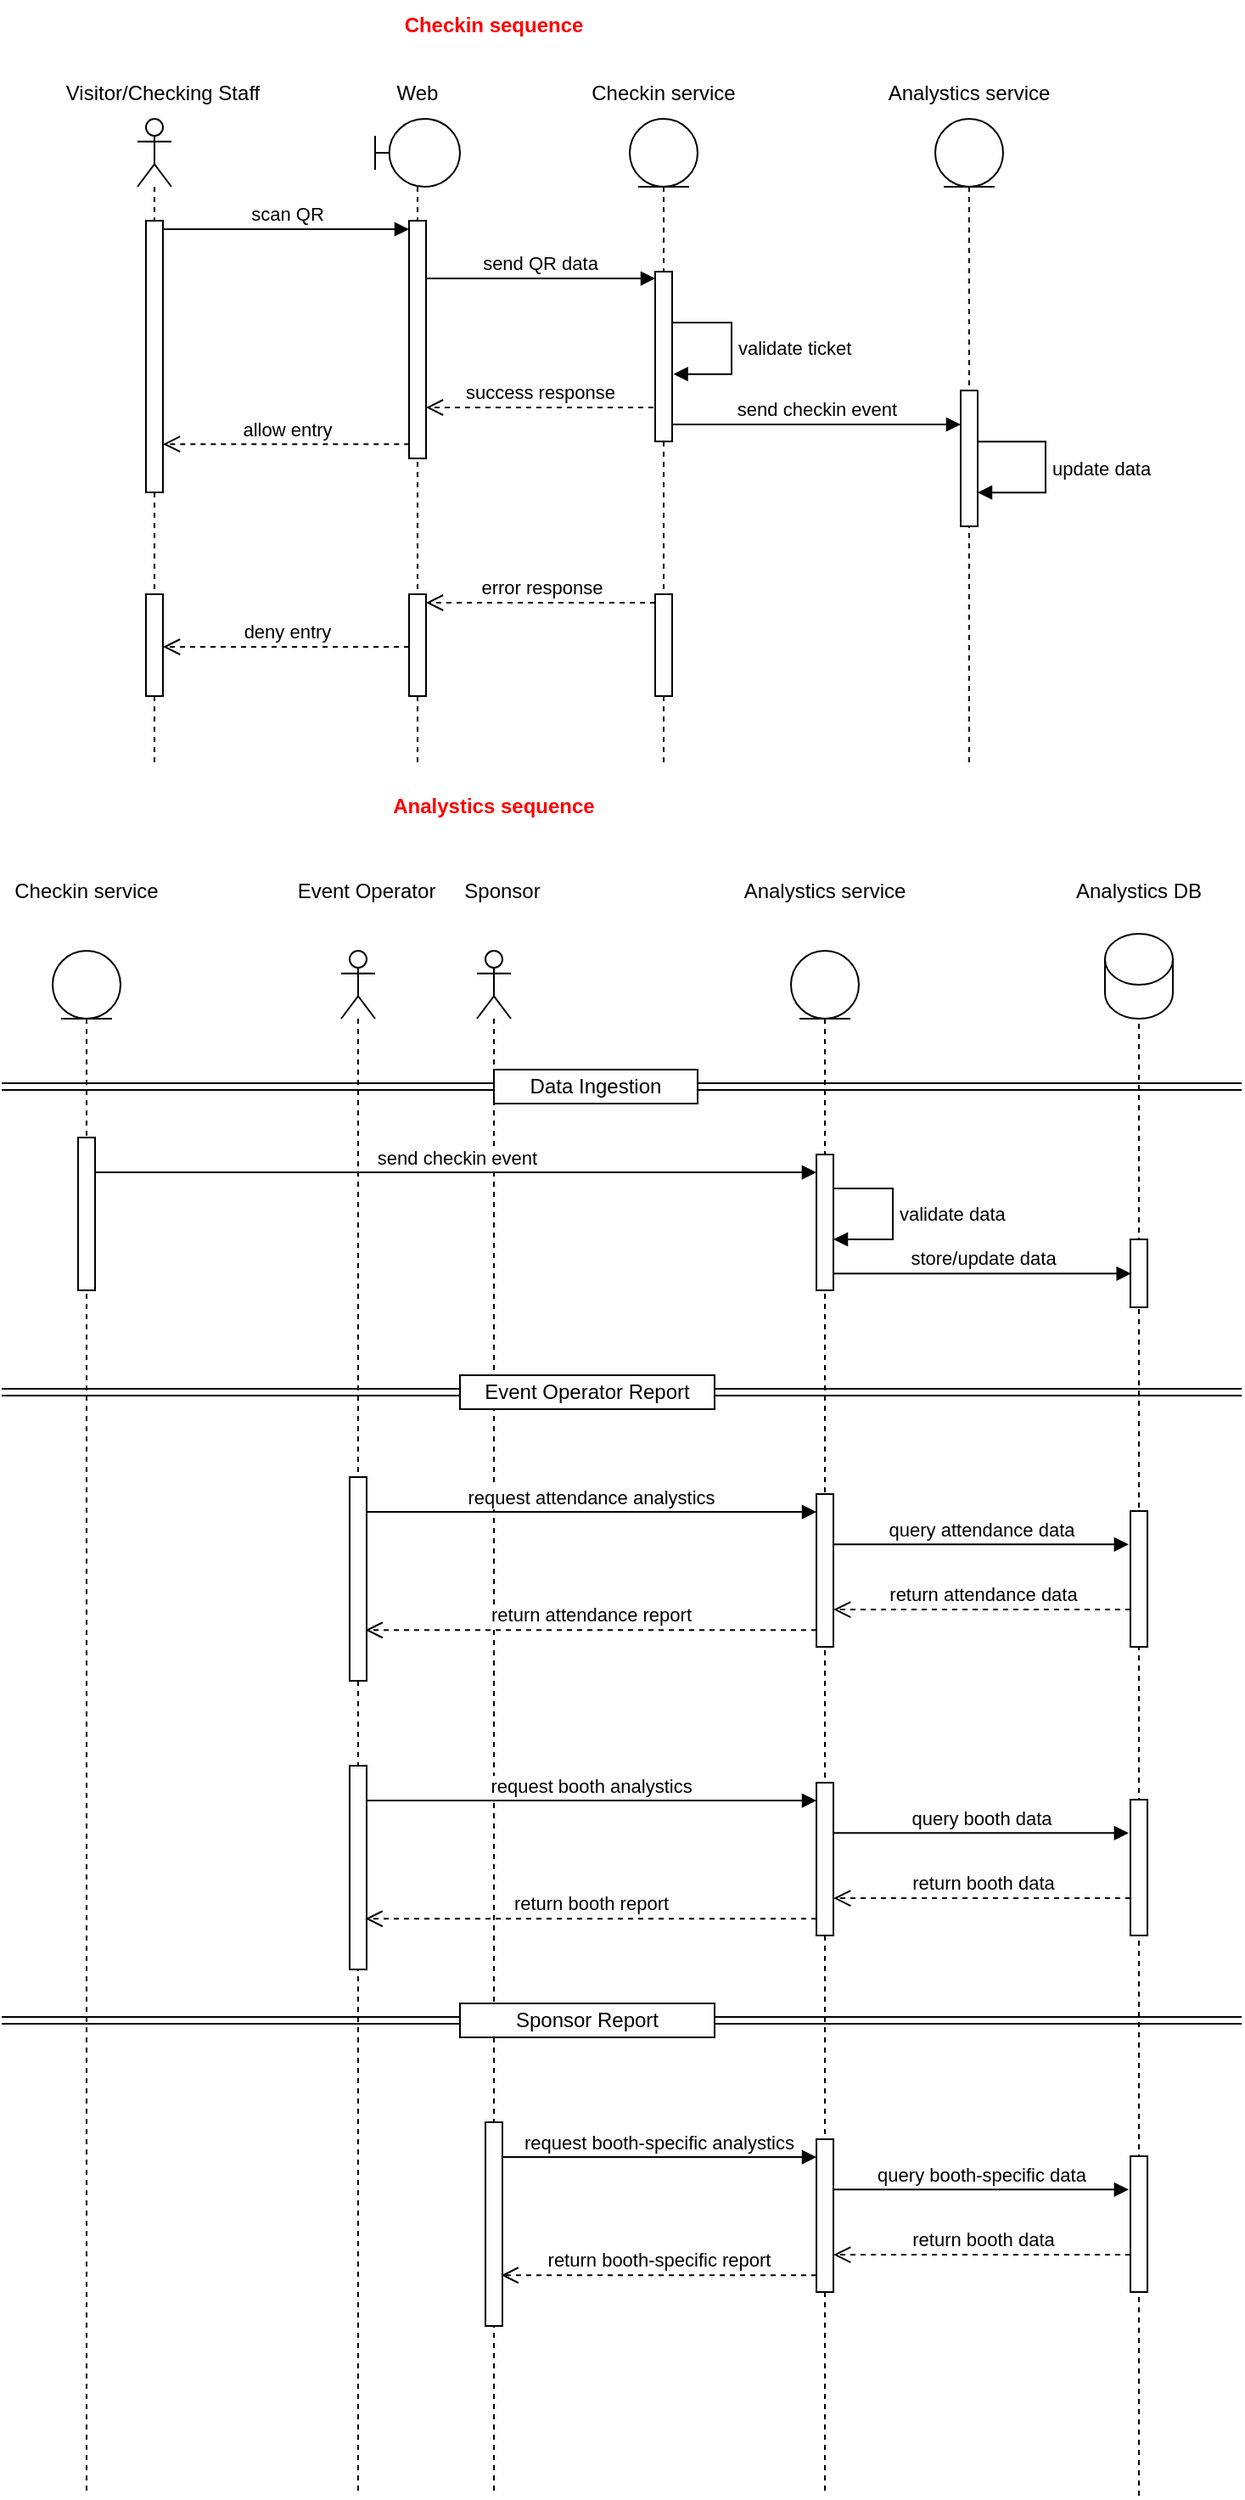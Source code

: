 <mxfile version="24.7.17">
  <diagram name="Trang-1" id="wX4QmnhliXkfDA_kfqOY">
    <mxGraphModel dx="896" dy="523" grid="1" gridSize="10" guides="1" tooltips="1" connect="1" arrows="1" fold="1" page="1" pageScale="1" pageWidth="850" pageHeight="1100" math="0" shadow="0">
      <root>
        <mxCell id="0" />
        <mxCell id="1" parent="0" />
        <mxCell id="7EL8LbDnprqv0HBP9oy3-5" value="" style="shape=umlLifeline;perimeter=lifelinePerimeter;whiteSpace=wrap;html=1;container=1;dropTarget=0;collapsible=0;recursiveResize=0;outlineConnect=0;portConstraint=eastwest;newEdgeStyle={&quot;curved&quot;:0,&quot;rounded&quot;:0};participant=umlActor;size=40;" parent="1" vertex="1">
          <mxGeometry x="110" y="80" width="20" height="380" as="geometry" />
        </mxCell>
        <mxCell id="7EL8LbDnprqv0HBP9oy3-11" value="" style="html=1;points=[[0,0,0,0,5],[0,1,0,0,-5],[1,0,0,0,5],[1,1,0,0,-5]];perimeter=orthogonalPerimeter;outlineConnect=0;targetShapes=umlLifeline;portConstraint=eastwest;newEdgeStyle={&quot;curved&quot;:0,&quot;rounded&quot;:0};" parent="7EL8LbDnprqv0HBP9oy3-5" vertex="1">
          <mxGeometry x="5" y="60" width="10" height="160" as="geometry" />
        </mxCell>
        <mxCell id="7EL8LbDnprqv0HBP9oy3-31" value="" style="html=1;points=[[0,0,0,0,5],[0,1,0,0,-5],[1,0,0,0,5],[1,1,0,0,-5]];perimeter=orthogonalPerimeter;outlineConnect=0;targetShapes=umlLifeline;portConstraint=eastwest;newEdgeStyle={&quot;curved&quot;:0,&quot;rounded&quot;:0};" parent="7EL8LbDnprqv0HBP9oy3-5" vertex="1">
          <mxGeometry x="5" y="280" width="10" height="60" as="geometry" />
        </mxCell>
        <mxCell id="7EL8LbDnprqv0HBP9oy3-6" value="Visitor/Checking Staff" style="text;strokeColor=none;align=center;fillColor=none;html=1;verticalAlign=middle;whiteSpace=wrap;rounded=0;" parent="1" vertex="1">
          <mxGeometry x="60" y="50" width="130" height="30" as="geometry" />
        </mxCell>
        <mxCell id="7EL8LbDnprqv0HBP9oy3-9" value="" style="shape=umlLifeline;perimeter=lifelinePerimeter;whiteSpace=wrap;html=1;container=1;dropTarget=0;collapsible=0;recursiveResize=0;outlineConnect=0;portConstraint=eastwest;newEdgeStyle={&quot;curved&quot;:0,&quot;rounded&quot;:0};participant=umlBoundary;" parent="1" vertex="1">
          <mxGeometry x="250" y="80" width="50" height="380" as="geometry" />
        </mxCell>
        <mxCell id="7EL8LbDnprqv0HBP9oy3-12" value="" style="html=1;points=[[0,0,0,0,5],[0,1,0,0,-5],[1,0,0,0,5],[1,1,0,0,-5]];perimeter=orthogonalPerimeter;outlineConnect=0;targetShapes=umlLifeline;portConstraint=eastwest;newEdgeStyle={&quot;curved&quot;:0,&quot;rounded&quot;:0};" parent="7EL8LbDnprqv0HBP9oy3-9" vertex="1">
          <mxGeometry x="20" y="60" width="10" height="140" as="geometry" />
        </mxCell>
        <mxCell id="7EL8LbDnprqv0HBP9oy3-29" value="" style="html=1;points=[[0,0,0,0,5],[0,1,0,0,-5],[1,0,0,0,5],[1,1,0,0,-5]];perimeter=orthogonalPerimeter;outlineConnect=0;targetShapes=umlLifeline;portConstraint=eastwest;newEdgeStyle={&quot;curved&quot;:0,&quot;rounded&quot;:0};" parent="7EL8LbDnprqv0HBP9oy3-9" vertex="1">
          <mxGeometry x="20" y="280" width="10" height="60" as="geometry" />
        </mxCell>
        <mxCell id="7EL8LbDnprqv0HBP9oy3-10" value="Web" style="text;strokeColor=none;align=center;fillColor=none;html=1;verticalAlign=middle;whiteSpace=wrap;rounded=0;" parent="1" vertex="1">
          <mxGeometry x="245" y="50" width="60" height="30" as="geometry" />
        </mxCell>
        <mxCell id="7EL8LbDnprqv0HBP9oy3-13" value="scan QR" style="html=1;verticalAlign=bottom;endArrow=block;curved=0;rounded=0;entryX=0;entryY=0;entryDx=0;entryDy=5;entryPerimeter=0;exitX=1;exitY=0;exitDx=0;exitDy=5;exitPerimeter=0;" parent="1" source="7EL8LbDnprqv0HBP9oy3-11" target="7EL8LbDnprqv0HBP9oy3-12" edge="1">
          <mxGeometry width="80" relative="1" as="geometry">
            <mxPoint x="160" y="160" as="sourcePoint" />
            <mxPoint x="240" y="160" as="targetPoint" />
          </mxGeometry>
        </mxCell>
        <mxCell id="7EL8LbDnprqv0HBP9oy3-14" value="" style="shape=umlLifeline;perimeter=lifelinePerimeter;whiteSpace=wrap;html=1;container=1;dropTarget=0;collapsible=0;recursiveResize=0;outlineConnect=0;portConstraint=eastwest;newEdgeStyle={&quot;curved&quot;:0,&quot;rounded&quot;:0};participant=umlEntity;" parent="1" vertex="1">
          <mxGeometry x="400" y="80" width="40" height="380" as="geometry" />
        </mxCell>
        <mxCell id="7EL8LbDnprqv0HBP9oy3-17" value="" style="html=1;points=[[0,0,0,0,5],[0,1,0,0,-5],[1,0,0,0,5],[1,1,0,0,-5]];perimeter=orthogonalPerimeter;outlineConnect=0;targetShapes=umlLifeline;portConstraint=eastwest;newEdgeStyle={&quot;curved&quot;:0,&quot;rounded&quot;:0};" parent="7EL8LbDnprqv0HBP9oy3-14" vertex="1">
          <mxGeometry x="15" y="90" width="10" height="100" as="geometry" />
        </mxCell>
        <mxCell id="7EL8LbDnprqv0HBP9oy3-28" value="" style="html=1;points=[[0,0,0,0,5],[0,1,0,0,-5],[1,0,0,0,5],[1,1,0,0,-5]];perimeter=orthogonalPerimeter;outlineConnect=0;targetShapes=umlLifeline;portConstraint=eastwest;newEdgeStyle={&quot;curved&quot;:0,&quot;rounded&quot;:0};" parent="7EL8LbDnprqv0HBP9oy3-14" vertex="1">
          <mxGeometry x="15" y="280" width="10" height="60" as="geometry" />
        </mxCell>
        <mxCell id="7EL8LbDnprqv0HBP9oy3-15" value="Checkin service" style="text;strokeColor=none;align=center;fillColor=none;html=1;verticalAlign=middle;whiteSpace=wrap;rounded=0;" parent="1" vertex="1">
          <mxGeometry x="375" y="50" width="90" height="30" as="geometry" />
        </mxCell>
        <mxCell id="7EL8LbDnprqv0HBP9oy3-16" value="send QR data" style="html=1;verticalAlign=bottom;endArrow=block;curved=0;rounded=0;exitX=0.974;exitY=0.243;exitDx=0;exitDy=0;exitPerimeter=0;" parent="1" source="7EL8LbDnprqv0HBP9oy3-12" target="7EL8LbDnprqv0HBP9oy3-17" edge="1">
          <mxGeometry width="80" relative="1" as="geometry">
            <mxPoint x="300" y="160" as="sourcePoint" />
            <mxPoint x="380" y="160" as="targetPoint" />
          </mxGeometry>
        </mxCell>
        <mxCell id="7EL8LbDnprqv0HBP9oy3-20" value="validate ticket" style="html=1;align=left;spacingLeft=2;endArrow=block;rounded=0;edgeStyle=orthogonalEdgeStyle;curved=0;rounded=0;entryX=1.038;entryY=0.747;entryDx=0;entryDy=0;entryPerimeter=0;exitX=0.962;exitY=0.368;exitDx=0;exitDy=0;exitPerimeter=0;" parent="1" edge="1">
          <mxGeometry relative="1" as="geometry">
            <mxPoint x="425" y="200.03" as="sourcePoint" />
            <Array as="points">
              <mxPoint x="460" y="200.19" />
              <mxPoint x="460" y="230.19" />
            </Array>
            <mxPoint x="425.76" y="230.35" as="targetPoint" />
          </mxGeometry>
        </mxCell>
        <mxCell id="7EL8LbDnprqv0HBP9oy3-21" value="success response" style="html=1;verticalAlign=bottom;endArrow=open;dashed=1;endSize=8;curved=0;rounded=0;exitX=-0.1;exitY=0.897;exitDx=0;exitDy=0;exitPerimeter=0;" parent="1" edge="1">
          <mxGeometry relative="1" as="geometry">
            <mxPoint x="414" y="250.0" as="sourcePoint" />
            <mxPoint x="280" y="250.0" as="targetPoint" />
          </mxGeometry>
        </mxCell>
        <mxCell id="7EL8LbDnprqv0HBP9oy3-22" value="allow entry" style="html=1;verticalAlign=bottom;endArrow=open;dashed=1;endSize=8;curved=0;rounded=0;exitX=0.016;exitY=0.94;exitDx=0;exitDy=0;exitPerimeter=0;" parent="1" source="7EL8LbDnprqv0HBP9oy3-12" target="7EL8LbDnprqv0HBP9oy3-11" edge="1">
          <mxGeometry relative="1" as="geometry">
            <mxPoint x="220" y="270" as="sourcePoint" />
            <mxPoint x="140" y="270" as="targetPoint" />
          </mxGeometry>
        </mxCell>
        <mxCell id="7EL8LbDnprqv0HBP9oy3-23" value="" style="shape=umlLifeline;perimeter=lifelinePerimeter;whiteSpace=wrap;html=1;container=1;dropTarget=0;collapsible=0;recursiveResize=0;outlineConnect=0;portConstraint=eastwest;newEdgeStyle={&quot;curved&quot;:0,&quot;rounded&quot;:0};participant=umlEntity;" parent="1" vertex="1">
          <mxGeometry x="580" y="80" width="40" height="380" as="geometry" />
        </mxCell>
        <mxCell id="7EL8LbDnprqv0HBP9oy3-26" value="" style="html=1;points=[[0,0,0,0,5],[0,1,0,0,-5],[1,0,0,0,5],[1,1,0,0,-5]];perimeter=orthogonalPerimeter;outlineConnect=0;targetShapes=umlLifeline;portConstraint=eastwest;newEdgeStyle={&quot;curved&quot;:0,&quot;rounded&quot;:0};" parent="7EL8LbDnprqv0HBP9oy3-23" vertex="1">
          <mxGeometry x="15" y="160" width="10" height="80" as="geometry" />
        </mxCell>
        <mxCell id="7EL8LbDnprqv0HBP9oy3-27" value="update data" style="html=1;align=left;spacingLeft=2;endArrow=block;rounded=0;edgeStyle=orthogonalEdgeStyle;curved=0;rounded=0;entryX=1;entryY=0.751;entryDx=0;entryDy=0;entryPerimeter=0;exitX=1.043;exitY=0.376;exitDx=0;exitDy=0;exitPerimeter=0;" parent="7EL8LbDnprqv0HBP9oy3-23" source="7EL8LbDnprqv0HBP9oy3-26" target="7EL8LbDnprqv0HBP9oy3-26" edge="1">
          <mxGeometry relative="1" as="geometry">
            <mxPoint x="30" y="190.03" as="sourcePoint" />
            <Array as="points">
              <mxPoint x="65" y="190" />
              <mxPoint x="65" y="220" />
            </Array>
            <mxPoint x="30.76" y="220.35" as="targetPoint" />
          </mxGeometry>
        </mxCell>
        <mxCell id="7EL8LbDnprqv0HBP9oy3-24" value="Analystics service" style="text;strokeColor=none;align=center;fillColor=none;html=1;verticalAlign=middle;whiteSpace=wrap;rounded=0;" parent="1" vertex="1">
          <mxGeometry x="550" y="50" width="100" height="30" as="geometry" />
        </mxCell>
        <mxCell id="7EL8LbDnprqv0HBP9oy3-25" value="send checkin event" style="html=1;verticalAlign=bottom;endArrow=block;curved=0;rounded=0;" parent="1" edge="1">
          <mxGeometry width="80" relative="1" as="geometry">
            <mxPoint x="425" y="260" as="sourcePoint" />
            <mxPoint x="595" y="260" as="targetPoint" />
          </mxGeometry>
        </mxCell>
        <mxCell id="7EL8LbDnprqv0HBP9oy3-30" value="error response" style="html=1;verticalAlign=bottom;endArrow=open;dashed=1;endSize=8;curved=0;rounded=0;exitX=0;exitY=0;exitDx=0;exitDy=5;exitPerimeter=0;entryX=1;entryY=0;entryDx=0;entryDy=5;entryPerimeter=0;" parent="1" source="7EL8LbDnprqv0HBP9oy3-28" target="7EL8LbDnprqv0HBP9oy3-29" edge="1">
          <mxGeometry relative="1" as="geometry">
            <mxPoint x="390" y="370" as="sourcePoint" />
            <mxPoint x="310" y="370" as="targetPoint" />
          </mxGeometry>
        </mxCell>
        <mxCell id="7EL8LbDnprqv0HBP9oy3-32" value="deny entry" style="html=1;verticalAlign=bottom;endArrow=open;dashed=1;endSize=8;curved=0;rounded=0;" parent="1" target="7EL8LbDnprqv0HBP9oy3-31" edge="1">
          <mxGeometry relative="1" as="geometry">
            <mxPoint x="270" y="391" as="sourcePoint" />
            <mxPoint x="170" y="390" as="targetPoint" />
          </mxGeometry>
        </mxCell>
        <mxCell id="yw0wiJ5mZ8NMjoE0meVh-1" value="&lt;font color=&quot;#ff0000&quot;&gt;&lt;b&gt;Analystics sequence&lt;/b&gt;&lt;/font&gt;" style="text;strokeColor=none;align=center;fillColor=none;html=1;verticalAlign=middle;whiteSpace=wrap;rounded=0;" parent="1" vertex="1">
          <mxGeometry x="65" y="470" width="510" height="30" as="geometry" />
        </mxCell>
        <mxCell id="yw0wiJ5mZ8NMjoE0meVh-4" value="" style="shape=umlLifeline;perimeter=lifelinePerimeter;whiteSpace=wrap;html=1;container=1;dropTarget=0;collapsible=0;recursiveResize=0;outlineConnect=0;portConstraint=eastwest;newEdgeStyle={&quot;curved&quot;:0,&quot;rounded&quot;:0};participant=umlEntity;" parent="1" vertex="1">
          <mxGeometry x="60" y="570" width="40" height="910" as="geometry" />
        </mxCell>
        <mxCell id="yw0wiJ5mZ8NMjoE0meVh-19" value="" style="html=1;points=[[0,0,0,0,5],[0,1,0,0,-5],[1,0,0,0,5],[1,1,0,0,-5]];perimeter=orthogonalPerimeter;outlineConnect=0;targetShapes=umlLifeline;portConstraint=eastwest;newEdgeStyle={&quot;curved&quot;:0,&quot;rounded&quot;:0};" parent="yw0wiJ5mZ8NMjoE0meVh-4" vertex="1">
          <mxGeometry x="15" y="110" width="10" height="90" as="geometry" />
        </mxCell>
        <mxCell id="yw0wiJ5mZ8NMjoE0meVh-5" value="Checkin service" style="text;strokeColor=none;align=center;fillColor=none;html=1;verticalAlign=middle;whiteSpace=wrap;rounded=0;" parent="1" vertex="1">
          <mxGeometry x="35" y="520" width="90" height="30" as="geometry" />
        </mxCell>
        <mxCell id="yw0wiJ5mZ8NMjoE0meVh-6" value="" style="shape=umlLifeline;perimeter=lifelinePerimeter;whiteSpace=wrap;html=1;container=1;dropTarget=0;collapsible=0;recursiveResize=0;outlineConnect=0;portConstraint=eastwest;newEdgeStyle={&quot;curved&quot;:0,&quot;rounded&quot;:0};participant=umlActor;" parent="1" vertex="1">
          <mxGeometry x="230" y="570" width="20" height="910" as="geometry" />
        </mxCell>
        <mxCell id="yw0wiJ5mZ8NMjoE0meVh-29" value="" style="html=1;points=[[0,0,0,0,5],[0,1,0,0,-5],[1,0,0,0,5],[1,1,0,0,-5]];perimeter=orthogonalPerimeter;outlineConnect=0;targetShapes=umlLifeline;portConstraint=eastwest;newEdgeStyle={&quot;curved&quot;:0,&quot;rounded&quot;:0};" parent="yw0wiJ5mZ8NMjoE0meVh-6" vertex="1">
          <mxGeometry x="5" y="310" width="10" height="120" as="geometry" />
        </mxCell>
        <mxCell id="yw0wiJ5mZ8NMjoE0meVh-7" value="Event Operator" style="text;strokeColor=none;align=center;fillColor=none;html=1;verticalAlign=middle;whiteSpace=wrap;rounded=0;" parent="1" vertex="1">
          <mxGeometry x="200" y="520" width="90" height="30" as="geometry" />
        </mxCell>
        <mxCell id="yw0wiJ5mZ8NMjoE0meVh-9" value="" style="shape=umlLifeline;perimeter=lifelinePerimeter;whiteSpace=wrap;html=1;container=1;dropTarget=0;collapsible=0;recursiveResize=0;outlineConnect=0;portConstraint=eastwest;newEdgeStyle={&quot;curved&quot;:0,&quot;rounded&quot;:0};participant=umlActor;" parent="1" vertex="1">
          <mxGeometry x="310" y="570" width="20" height="910" as="geometry" />
        </mxCell>
        <mxCell id="yw0wiJ5mZ8NMjoE0meVh-53" value="" style="html=1;points=[[0,0,0,0,5],[0,1,0,0,-5],[1,0,0,0,5],[1,1,0,0,-5]];perimeter=orthogonalPerimeter;outlineConnect=0;targetShapes=umlLifeline;portConstraint=eastwest;newEdgeStyle={&quot;curved&quot;:0,&quot;rounded&quot;:0};" parent="yw0wiJ5mZ8NMjoE0meVh-9" vertex="1">
          <mxGeometry x="5" y="690" width="10" height="120" as="geometry" />
        </mxCell>
        <mxCell id="yw0wiJ5mZ8NMjoE0meVh-10" value="Sponsor" style="text;strokeColor=none;align=center;fillColor=none;html=1;verticalAlign=middle;whiteSpace=wrap;rounded=0;" parent="1" vertex="1">
          <mxGeometry x="280" y="520" width="90" height="30" as="geometry" />
        </mxCell>
        <mxCell id="yw0wiJ5mZ8NMjoE0meVh-11" value="" style="shape=umlLifeline;perimeter=lifelinePerimeter;whiteSpace=wrap;html=1;container=1;dropTarget=0;collapsible=0;recursiveResize=0;outlineConnect=0;portConstraint=eastwest;newEdgeStyle={&quot;curved&quot;:0,&quot;rounded&quot;:0};participant=umlEntity;" parent="1" vertex="1">
          <mxGeometry x="495" y="570" width="40" height="910" as="geometry" />
        </mxCell>
        <mxCell id="yw0wiJ5mZ8NMjoE0meVh-20" value="" style="html=1;points=[[0,0,0,0,5],[0,1,0,0,-5],[1,0,0,0,5],[1,1,0,0,-5]];perimeter=orthogonalPerimeter;outlineConnect=0;targetShapes=umlLifeline;portConstraint=eastwest;newEdgeStyle={&quot;curved&quot;:0,&quot;rounded&quot;:0};" parent="yw0wiJ5mZ8NMjoE0meVh-11" vertex="1">
          <mxGeometry x="15" y="120" width="10" height="80" as="geometry" />
        </mxCell>
        <mxCell id="yw0wiJ5mZ8NMjoE0meVh-30" value="" style="html=1;points=[[0,0,0,0,5],[0,1,0,0,-5],[1,0,0,0,5],[1,1,0,0,-5]];perimeter=orthogonalPerimeter;outlineConnect=0;targetShapes=umlLifeline;portConstraint=eastwest;newEdgeStyle={&quot;curved&quot;:0,&quot;rounded&quot;:0};" parent="yw0wiJ5mZ8NMjoE0meVh-11" vertex="1">
          <mxGeometry x="15" y="320" width="10" height="90" as="geometry" />
        </mxCell>
        <mxCell id="yw0wiJ5mZ8NMjoE0meVh-12" value="Analystics service" style="text;strokeColor=none;align=center;fillColor=none;html=1;verticalAlign=middle;whiteSpace=wrap;rounded=0;" parent="1" vertex="1">
          <mxGeometry x="465" y="520" width="100" height="30" as="geometry" />
        </mxCell>
        <mxCell id="yw0wiJ5mZ8NMjoE0meVh-13" value="" style="shape=cylinder3;whiteSpace=wrap;html=1;boundedLbl=1;backgroundOutline=1;size=15;" parent="1" vertex="1">
          <mxGeometry x="680" y="560" width="40" height="50" as="geometry" />
        </mxCell>
        <mxCell id="yw0wiJ5mZ8NMjoE0meVh-14" value="" style="endArrow=none;dashed=1;html=1;rounded=0;entryX=0.5;entryY=1;entryDx=0;entryDy=0;entryPerimeter=0;" parent="1" target="yw0wiJ5mZ8NMjoE0meVh-13" edge="1">
          <mxGeometry width="50" height="50" relative="1" as="geometry">
            <mxPoint x="700" y="1480" as="sourcePoint" />
            <mxPoint x="720" y="690" as="targetPoint" />
          </mxGeometry>
        </mxCell>
        <mxCell id="yw0wiJ5mZ8NMjoE0meVh-15" value="Analystics DB" style="text;strokeColor=none;align=center;fillColor=none;html=1;verticalAlign=middle;whiteSpace=wrap;rounded=0;" parent="1" vertex="1">
          <mxGeometry x="660" y="520" width="80" height="30" as="geometry" />
        </mxCell>
        <mxCell id="yw0wiJ5mZ8NMjoE0meVh-16" value="Data Ingestion" style="rounded=0;whiteSpace=wrap;html=1;" parent="1" vertex="1">
          <mxGeometry x="320" y="640" width="120" height="20" as="geometry" />
        </mxCell>
        <mxCell id="yw0wiJ5mZ8NMjoE0meVh-17" value="" style="shape=link;html=1;rounded=0;entryX=0;entryY=0.5;entryDx=0;entryDy=0;" parent="1" target="yw0wiJ5mZ8NMjoE0meVh-16" edge="1">
          <mxGeometry width="100" relative="1" as="geometry">
            <mxPoint x="30" y="650" as="sourcePoint" />
            <mxPoint x="230" y="650" as="targetPoint" />
          </mxGeometry>
        </mxCell>
        <mxCell id="yw0wiJ5mZ8NMjoE0meVh-18" value="" style="shape=link;html=1;rounded=0;exitX=1;exitY=0.5;exitDx=0;exitDy=0;" parent="1" source="yw0wiJ5mZ8NMjoE0meVh-16" edge="1">
          <mxGeometry width="100" relative="1" as="geometry">
            <mxPoint x="490" y="649.75" as="sourcePoint" />
            <mxPoint x="760.597" y="650" as="targetPoint" />
          </mxGeometry>
        </mxCell>
        <mxCell id="yw0wiJ5mZ8NMjoE0meVh-21" value="send checkin event" style="html=1;verticalAlign=bottom;endArrow=block;curved=0;rounded=0;entryX=-0.004;entryY=0.132;entryDx=0;entryDy=0;entryPerimeter=0;" parent="1" source="yw0wiJ5mZ8NMjoE0meVh-19" target="yw0wiJ5mZ8NMjoE0meVh-20" edge="1">
          <mxGeometry width="80" relative="1" as="geometry">
            <mxPoint x="110" y="700" as="sourcePoint" />
            <mxPoint x="190" y="700" as="targetPoint" />
          </mxGeometry>
        </mxCell>
        <mxCell id="yw0wiJ5mZ8NMjoE0meVh-23" value="validate data" style="html=1;align=left;spacingLeft=2;endArrow=block;rounded=0;edgeStyle=orthogonalEdgeStyle;curved=0;rounded=0;" parent="1" edge="1">
          <mxGeometry relative="1" as="geometry">
            <mxPoint x="520" y="710" as="sourcePoint" />
            <Array as="points">
              <mxPoint x="555" y="740" />
            </Array>
            <mxPoint x="520" y="740" as="targetPoint" />
          </mxGeometry>
        </mxCell>
        <mxCell id="yw0wiJ5mZ8NMjoE0meVh-24" value="" style="html=1;points=[[0,0,0,0,5],[0,1,0,0,-5],[1,0,0,0,5],[1,1,0,0,-5]];perimeter=orthogonalPerimeter;outlineConnect=0;targetShapes=umlLifeline;portConstraint=eastwest;newEdgeStyle={&quot;curved&quot;:0,&quot;rounded&quot;:0};" parent="1" vertex="1">
          <mxGeometry x="695" y="740" width="10" height="40" as="geometry" />
        </mxCell>
        <mxCell id="yw0wiJ5mZ8NMjoE0meVh-25" value="store/update data" style="html=1;verticalAlign=bottom;endArrow=block;curved=0;rounded=0;entryX=0.035;entryY=0.504;entryDx=0;entryDy=0;entryPerimeter=0;" parent="1" source="yw0wiJ5mZ8NMjoE0meVh-20" target="yw0wiJ5mZ8NMjoE0meVh-24" edge="1">
          <mxGeometry width="80" relative="1" as="geometry">
            <mxPoint x="570" y="760" as="sourcePoint" />
            <mxPoint x="650" y="760" as="targetPoint" />
          </mxGeometry>
        </mxCell>
        <mxCell id="yw0wiJ5mZ8NMjoE0meVh-26" value="Event Operator Report" style="rounded=0;whiteSpace=wrap;html=1;" parent="1" vertex="1">
          <mxGeometry x="300" y="820" width="150" height="20" as="geometry" />
        </mxCell>
        <mxCell id="yw0wiJ5mZ8NMjoE0meVh-27" value="" style="shape=link;html=1;rounded=0;entryX=0;entryY=0.5;entryDx=0;entryDy=0;" parent="1" target="yw0wiJ5mZ8NMjoE0meVh-26" edge="1">
          <mxGeometry width="100" relative="1" as="geometry">
            <mxPoint x="30" y="830" as="sourcePoint" />
            <mxPoint x="230" y="830" as="targetPoint" />
          </mxGeometry>
        </mxCell>
        <mxCell id="yw0wiJ5mZ8NMjoE0meVh-28" value="" style="shape=link;html=1;rounded=0;exitX=1;exitY=0.5;exitDx=0;exitDy=0;" parent="1" source="yw0wiJ5mZ8NMjoE0meVh-26" edge="1">
          <mxGeometry width="100" relative="1" as="geometry">
            <mxPoint x="490" y="829.75" as="sourcePoint" />
            <mxPoint x="760.597" y="830" as="targetPoint" />
          </mxGeometry>
        </mxCell>
        <mxCell id="yw0wiJ5mZ8NMjoE0meVh-31" value="request attendance analystics" style="html=1;verticalAlign=bottom;endArrow=block;curved=0;rounded=0;exitX=0.967;exitY=0.171;exitDx=0;exitDy=0;exitPerimeter=0;" parent="1" source="yw0wiJ5mZ8NMjoE0meVh-29" target="yw0wiJ5mZ8NMjoE0meVh-30" edge="1">
          <mxGeometry width="80" relative="1" as="geometry">
            <mxPoint x="250" y="900" as="sourcePoint" />
            <mxPoint x="507.37" y="900.0" as="targetPoint" />
          </mxGeometry>
        </mxCell>
        <mxCell id="yw0wiJ5mZ8NMjoE0meVh-32" value="" style="html=1;points=[[0,0,0,0,5],[0,1,0,0,-5],[1,0,0,0,5],[1,1,0,0,-5]];perimeter=orthogonalPerimeter;outlineConnect=0;targetShapes=umlLifeline;portConstraint=eastwest;newEdgeStyle={&quot;curved&quot;:0,&quot;rounded&quot;:0};" parent="1" vertex="1">
          <mxGeometry x="695" y="900" width="10" height="80" as="geometry" />
        </mxCell>
        <mxCell id="yw0wiJ5mZ8NMjoE0meVh-33" value="query attendance data" style="html=1;verticalAlign=bottom;endArrow=block;curved=0;rounded=0;entryX=-0.106;entryY=0.246;entryDx=0;entryDy=0;entryPerimeter=0;" parent="1" source="yw0wiJ5mZ8NMjoE0meVh-30" target="yw0wiJ5mZ8NMjoE0meVh-32" edge="1">
          <mxGeometry width="80" relative="1" as="geometry">
            <mxPoint x="540" y="920" as="sourcePoint" />
            <mxPoint x="620" y="920" as="targetPoint" />
          </mxGeometry>
        </mxCell>
        <mxCell id="yw0wiJ5mZ8NMjoE0meVh-34" value="return attendance data" style="html=1;verticalAlign=bottom;endArrow=open;dashed=1;endSize=8;curved=0;rounded=0;entryX=1.006;entryY=0.756;entryDx=0;entryDy=0;entryPerimeter=0;" parent="1" source="yw0wiJ5mZ8NMjoE0meVh-32" target="yw0wiJ5mZ8NMjoE0meVh-30" edge="1">
          <mxGeometry relative="1" as="geometry">
            <mxPoint x="670" y="950" as="sourcePoint" />
            <mxPoint x="590" y="950" as="targetPoint" />
          </mxGeometry>
        </mxCell>
        <mxCell id="yw0wiJ5mZ8NMjoE0meVh-35" value="return attendance report" style="html=1;verticalAlign=bottom;endArrow=open;dashed=1;endSize=8;curved=0;rounded=0;entryX=0.929;entryY=0.751;entryDx=0;entryDy=0;entryPerimeter=0;" parent="1" source="yw0wiJ5mZ8NMjoE0meVh-30" target="yw0wiJ5mZ8NMjoE0meVh-29" edge="1">
          <mxGeometry relative="1" as="geometry">
            <mxPoint x="440" y="970" as="sourcePoint" />
            <mxPoint x="360" y="970" as="targetPoint" />
          </mxGeometry>
        </mxCell>
        <mxCell id="yw0wiJ5mZ8NMjoE0meVh-43" value="" style="html=1;points=[[0,0,0,0,5],[0,1,0,0,-5],[1,0,0,0,5],[1,1,0,0,-5]];perimeter=orthogonalPerimeter;outlineConnect=0;targetShapes=umlLifeline;portConstraint=eastwest;newEdgeStyle={&quot;curved&quot;:0,&quot;rounded&quot;:0};" parent="1" vertex="1">
          <mxGeometry x="235" y="1050" width="10" height="120" as="geometry" />
        </mxCell>
        <mxCell id="yw0wiJ5mZ8NMjoE0meVh-44" value="" style="html=1;points=[[0,0,0,0,5],[0,1,0,0,-5],[1,0,0,0,5],[1,1,0,0,-5]];perimeter=orthogonalPerimeter;outlineConnect=0;targetShapes=umlLifeline;portConstraint=eastwest;newEdgeStyle={&quot;curved&quot;:0,&quot;rounded&quot;:0};" parent="1" vertex="1">
          <mxGeometry x="510" y="1060" width="10" height="90" as="geometry" />
        </mxCell>
        <mxCell id="yw0wiJ5mZ8NMjoE0meVh-45" value="request booth analystics" style="html=1;verticalAlign=bottom;endArrow=block;curved=0;rounded=0;exitX=0.967;exitY=0.171;exitDx=0;exitDy=0;exitPerimeter=0;" parent="1" source="yw0wiJ5mZ8NMjoE0meVh-43" target="yw0wiJ5mZ8NMjoE0meVh-44" edge="1">
          <mxGeometry width="80" relative="1" as="geometry">
            <mxPoint x="250" y="1070" as="sourcePoint" />
            <mxPoint x="507.37" y="1070" as="targetPoint" />
          </mxGeometry>
        </mxCell>
        <mxCell id="yw0wiJ5mZ8NMjoE0meVh-46" value="" style="html=1;points=[[0,0,0,0,5],[0,1,0,0,-5],[1,0,0,0,5],[1,1,0,0,-5]];perimeter=orthogonalPerimeter;outlineConnect=0;targetShapes=umlLifeline;portConstraint=eastwest;newEdgeStyle={&quot;curved&quot;:0,&quot;rounded&quot;:0};" parent="1" vertex="1">
          <mxGeometry x="695" y="1070" width="10" height="80" as="geometry" />
        </mxCell>
        <mxCell id="yw0wiJ5mZ8NMjoE0meVh-47" value="query booth data" style="html=1;verticalAlign=bottom;endArrow=block;curved=0;rounded=0;entryX=-0.106;entryY=0.246;entryDx=0;entryDy=0;entryPerimeter=0;" parent="1" source="yw0wiJ5mZ8NMjoE0meVh-44" target="yw0wiJ5mZ8NMjoE0meVh-46" edge="1">
          <mxGeometry width="80" relative="1" as="geometry">
            <mxPoint x="540" y="1090" as="sourcePoint" />
            <mxPoint x="620" y="1090" as="targetPoint" />
          </mxGeometry>
        </mxCell>
        <mxCell id="yw0wiJ5mZ8NMjoE0meVh-48" value="return booth data" style="html=1;verticalAlign=bottom;endArrow=open;dashed=1;endSize=8;curved=0;rounded=0;entryX=1.006;entryY=0.756;entryDx=0;entryDy=0;entryPerimeter=0;" parent="1" source="yw0wiJ5mZ8NMjoE0meVh-46" target="yw0wiJ5mZ8NMjoE0meVh-44" edge="1">
          <mxGeometry relative="1" as="geometry">
            <mxPoint x="670" y="1120" as="sourcePoint" />
            <mxPoint x="590" y="1120" as="targetPoint" />
          </mxGeometry>
        </mxCell>
        <mxCell id="yw0wiJ5mZ8NMjoE0meVh-49" value="return booth report" style="html=1;verticalAlign=bottom;endArrow=open;dashed=1;endSize=8;curved=0;rounded=0;entryX=0.929;entryY=0.751;entryDx=0;entryDy=0;entryPerimeter=0;" parent="1" source="yw0wiJ5mZ8NMjoE0meVh-44" target="yw0wiJ5mZ8NMjoE0meVh-43" edge="1">
          <mxGeometry relative="1" as="geometry">
            <mxPoint x="440" y="1140" as="sourcePoint" />
            <mxPoint x="360" y="1140" as="targetPoint" />
          </mxGeometry>
        </mxCell>
        <mxCell id="yw0wiJ5mZ8NMjoE0meVh-50" value="Sponsor Report" style="rounded=0;whiteSpace=wrap;html=1;" parent="1" vertex="1">
          <mxGeometry x="300" y="1190" width="150" height="20" as="geometry" />
        </mxCell>
        <mxCell id="yw0wiJ5mZ8NMjoE0meVh-51" value="" style="shape=link;html=1;rounded=0;entryX=0;entryY=0.5;entryDx=0;entryDy=0;" parent="1" target="yw0wiJ5mZ8NMjoE0meVh-50" edge="1">
          <mxGeometry width="100" relative="1" as="geometry">
            <mxPoint x="30" y="1200" as="sourcePoint" />
            <mxPoint x="230" y="1200" as="targetPoint" />
          </mxGeometry>
        </mxCell>
        <mxCell id="yw0wiJ5mZ8NMjoE0meVh-52" value="" style="shape=link;html=1;rounded=0;exitX=1;exitY=0.5;exitDx=0;exitDy=0;" parent="1" source="yw0wiJ5mZ8NMjoE0meVh-50" edge="1">
          <mxGeometry width="100" relative="1" as="geometry">
            <mxPoint x="490" y="1199.75" as="sourcePoint" />
            <mxPoint x="760.597" y="1200" as="targetPoint" />
          </mxGeometry>
        </mxCell>
        <mxCell id="yw0wiJ5mZ8NMjoE0meVh-54" value="" style="html=1;points=[[0,0,0,0,5],[0,1,0,0,-5],[1,0,0,0,5],[1,1,0,0,-5]];perimeter=orthogonalPerimeter;outlineConnect=0;targetShapes=umlLifeline;portConstraint=eastwest;newEdgeStyle={&quot;curved&quot;:0,&quot;rounded&quot;:0};" parent="1" vertex="1">
          <mxGeometry x="510" y="1270" width="10" height="90" as="geometry" />
        </mxCell>
        <mxCell id="yw0wiJ5mZ8NMjoE0meVh-55" value="request booth-specific analystics" style="html=1;verticalAlign=bottom;endArrow=block;curved=0;rounded=0;exitX=0.967;exitY=0.171;exitDx=0;exitDy=0;exitPerimeter=0;" parent="1" source="yw0wiJ5mZ8NMjoE0meVh-53" target="yw0wiJ5mZ8NMjoE0meVh-54" edge="1">
          <mxGeometry width="80" relative="1" as="geometry">
            <mxPoint x="250" y="1280" as="sourcePoint" />
            <mxPoint x="507.37" y="1280" as="targetPoint" />
          </mxGeometry>
        </mxCell>
        <mxCell id="yw0wiJ5mZ8NMjoE0meVh-56" value="" style="html=1;points=[[0,0,0,0,5],[0,1,0,0,-5],[1,0,0,0,5],[1,1,0,0,-5]];perimeter=orthogonalPerimeter;outlineConnect=0;targetShapes=umlLifeline;portConstraint=eastwest;newEdgeStyle={&quot;curved&quot;:0,&quot;rounded&quot;:0};" parent="1" vertex="1">
          <mxGeometry x="695" y="1280" width="10" height="80" as="geometry" />
        </mxCell>
        <mxCell id="yw0wiJ5mZ8NMjoE0meVh-57" value="query booth-specific data" style="html=1;verticalAlign=bottom;endArrow=block;curved=0;rounded=0;entryX=-0.106;entryY=0.246;entryDx=0;entryDy=0;entryPerimeter=0;" parent="1" source="yw0wiJ5mZ8NMjoE0meVh-54" target="yw0wiJ5mZ8NMjoE0meVh-56" edge="1">
          <mxGeometry width="80" relative="1" as="geometry">
            <mxPoint x="540" y="1300" as="sourcePoint" />
            <mxPoint x="620" y="1300" as="targetPoint" />
          </mxGeometry>
        </mxCell>
        <mxCell id="yw0wiJ5mZ8NMjoE0meVh-58" value="return booth data" style="html=1;verticalAlign=bottom;endArrow=open;dashed=1;endSize=8;curved=0;rounded=0;entryX=1.006;entryY=0.756;entryDx=0;entryDy=0;entryPerimeter=0;" parent="1" source="yw0wiJ5mZ8NMjoE0meVh-56" target="yw0wiJ5mZ8NMjoE0meVh-54" edge="1">
          <mxGeometry relative="1" as="geometry">
            <mxPoint x="670" y="1330" as="sourcePoint" />
            <mxPoint x="590" y="1330" as="targetPoint" />
          </mxGeometry>
        </mxCell>
        <mxCell id="yw0wiJ5mZ8NMjoE0meVh-59" value="return booth-specific report" style="html=1;verticalAlign=bottom;endArrow=open;dashed=1;endSize=8;curved=0;rounded=0;entryX=0.929;entryY=0.751;entryDx=0;entryDy=0;entryPerimeter=0;" parent="1" source="yw0wiJ5mZ8NMjoE0meVh-54" target="yw0wiJ5mZ8NMjoE0meVh-53" edge="1">
          <mxGeometry relative="1" as="geometry">
            <mxPoint x="440" y="1350" as="sourcePoint" />
            <mxPoint x="360" y="1350" as="targetPoint" />
          </mxGeometry>
        </mxCell>
        <mxCell id="7cx7pVgFMYMO95RIduQC-1" value="&lt;b&gt;&lt;font color=&quot;#ff0000&quot;&gt;Checkin sequence&lt;/font&gt;&lt;/b&gt;" style="text;strokeColor=none;align=center;fillColor=none;html=1;verticalAlign=middle;whiteSpace=wrap;rounded=0;" vertex="1" parent="1">
          <mxGeometry x="65" y="10" width="510" height="30" as="geometry" />
        </mxCell>
      </root>
    </mxGraphModel>
  </diagram>
</mxfile>
